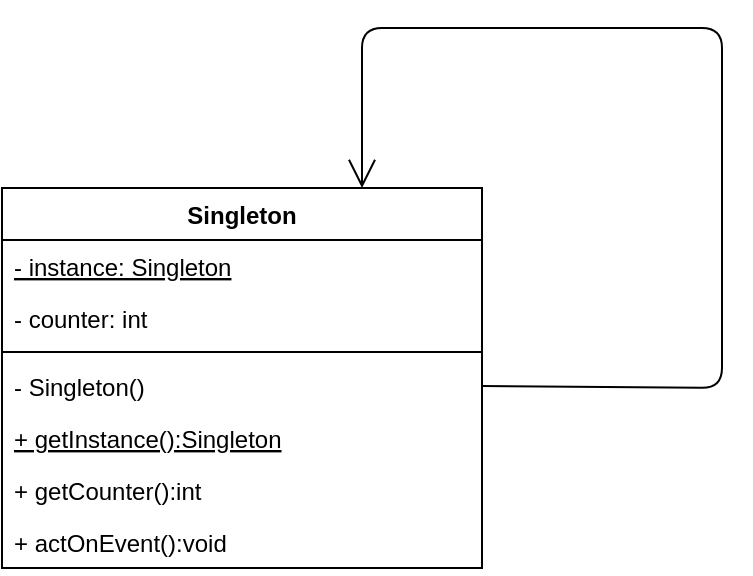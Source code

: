 <mxfile>
    <diagram name="singleton_1" id="-Z52gMzrZzrflX0aPiBJ">
        <mxGraphModel dx="1066" dy="607" grid="1" gridSize="10" guides="1" tooltips="1" connect="1" arrows="1" fold="1" page="1" pageScale="1" pageWidth="827" pageHeight="1169" math="0" shadow="0">
            <root>
                <mxCell id="5Akw9gAnhdAU1XaQ8N-A-0"/>
                <mxCell id="5Akw9gAnhdAU1XaQ8N-A-1" parent="5Akw9gAnhdAU1XaQ8N-A-0"/>
                <mxCell id="5Akw9gAnhdAU1XaQ8N-A-4" style="edgeStyle=orthogonalEdgeStyle;rounded=0;orthogonalLoop=1;jettySize=auto;html=1;exitX=0.5;exitY=1;exitDx=0;exitDy=0;" parent="5Akw9gAnhdAU1XaQ8N-A-1" edge="1">
                    <mxGeometry relative="1" as="geometry">
                        <mxPoint x="190" y="370" as="sourcePoint"/>
                        <mxPoint x="190" y="370" as="targetPoint"/>
                    </mxGeometry>
                </mxCell>
                <mxCell id="0" value="Singleton" style="swimlane;fontStyle=1;align=center;verticalAlign=top;childLayout=stackLayout;horizontal=1;startSize=26;horizontalStack=0;resizeParent=1;resizeParentMax=0;resizeLast=0;collapsible=1;marginBottom=0;" vertex="1" parent="5Akw9gAnhdAU1XaQ8N-A-1">
                    <mxGeometry x="160" y="240" width="240" height="190" as="geometry"/>
                </mxCell>
                <mxCell id="1" value="- instance: Singleton" style="text;strokeColor=none;fillColor=none;align=left;verticalAlign=top;spacingLeft=4;spacingRight=4;overflow=hidden;rotatable=0;points=[[0,0.5],[1,0.5]];portConstraint=eastwest;fontStyle=4" vertex="1" parent="0">
                    <mxGeometry y="26" width="240" height="26" as="geometry"/>
                </mxCell>
                <mxCell id="sBnn5ePMyYv_SZLFbeLR-3" value="- counter: int" style="text;strokeColor=none;fillColor=none;align=left;verticalAlign=top;spacingLeft=4;spacingRight=4;overflow=hidden;rotatable=0;points=[[0,0.5],[1,0.5]];portConstraint=eastwest;" vertex="1" parent="0">
                    <mxGeometry y="52" width="240" height="26" as="geometry"/>
                </mxCell>
                <mxCell id="2" value="" style="line;strokeWidth=1;fillColor=none;align=left;verticalAlign=middle;spacingTop=-1;spacingLeft=3;spacingRight=3;rotatable=0;labelPosition=right;points=[];portConstraint=eastwest;strokeColor=inherit;" vertex="1" parent="0">
                    <mxGeometry y="78" width="240" height="8" as="geometry"/>
                </mxCell>
                <mxCell id="3" value="- Singleton()" style="text;strokeColor=none;fillColor=none;align=left;verticalAlign=top;spacingLeft=4;spacingRight=4;overflow=hidden;rotatable=0;points=[[0,0.5],[1,0.5]];portConstraint=eastwest;" vertex="1" parent="0">
                    <mxGeometry y="86" width="240" height="26" as="geometry"/>
                </mxCell>
                <mxCell id="sBnn5ePMyYv_SZLFbeLR-4" value="+ getInstance():Singleton" style="text;strokeColor=none;fillColor=none;align=left;verticalAlign=top;spacingLeft=4;spacingRight=4;overflow=hidden;rotatable=0;points=[[0,0.5],[1,0.5]];portConstraint=eastwest;fontStyle=4" vertex="1" parent="0">
                    <mxGeometry y="112" width="240" height="26" as="geometry"/>
                </mxCell>
                <mxCell id="sBnn5ePMyYv_SZLFbeLR-5" value="+ getCounter():int" style="text;strokeColor=none;fillColor=none;align=left;verticalAlign=top;spacingLeft=4;spacingRight=4;overflow=hidden;rotatable=0;points=[[0,0.5],[1,0.5]];portConstraint=eastwest;" vertex="1" parent="0">
                    <mxGeometry y="138" width="240" height="26" as="geometry"/>
                </mxCell>
                <mxCell id="sBnn5ePMyYv_SZLFbeLR-6" value="+ actOnEvent():void" style="text;strokeColor=none;fillColor=none;align=left;verticalAlign=top;spacingLeft=4;spacingRight=4;overflow=hidden;rotatable=0;points=[[0,0.5],[1,0.5]];portConstraint=eastwest;" vertex="1" parent="0">
                    <mxGeometry y="164" width="240" height="26" as="geometry"/>
                </mxCell>
                <mxCell id="sBnn5ePMyYv_SZLFbeLR-7" value="" style="endArrow=open;endFill=1;endSize=12;html=1;exitX=1;exitY=0.5;exitDx=0;exitDy=0;entryX=0.75;entryY=0;entryDx=0;entryDy=0;" edge="1" parent="0" source="3" target="0">
                    <mxGeometry width="160" relative="1" as="geometry">
                        <mxPoint x="530" y="70" as="sourcePoint"/>
                        <mxPoint x="450" y="-30" as="targetPoint"/>
                        <Array as="points">
                            <mxPoint x="360" y="100"/>
                            <mxPoint x="360" y="-80"/>
                            <mxPoint x="320" y="-80"/>
                            <mxPoint x="180" y="-80"/>
                        </Array>
                    </mxGeometry>
                </mxCell>
            </root>
        </mxGraphModel>
    </diagram>
</mxfile>